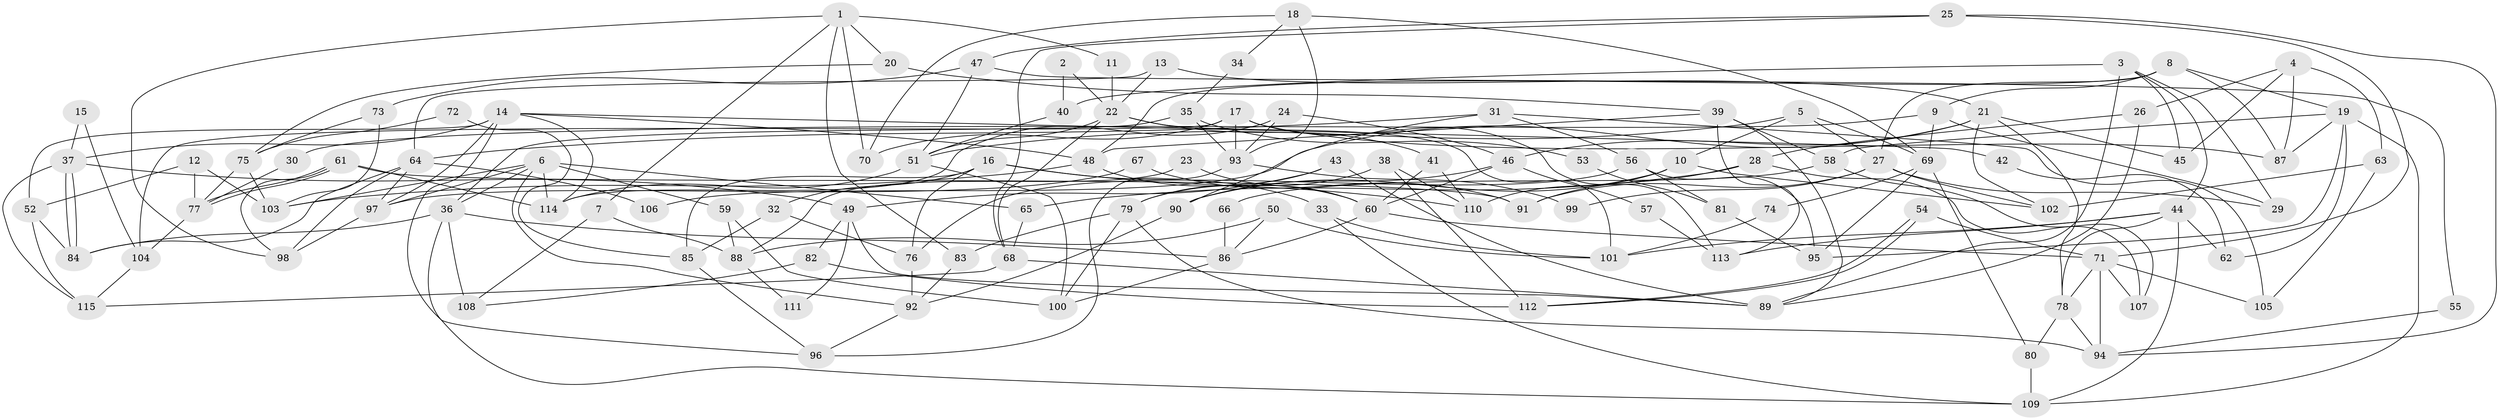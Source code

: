 // Generated by graph-tools (version 1.1) at 2025/11/02/27/25 16:11:24]
// undirected, 115 vertices, 230 edges
graph export_dot {
graph [start="1"]
  node [color=gray90,style=filled];
  1;
  2;
  3;
  4;
  5;
  6;
  7;
  8;
  9;
  10;
  11;
  12;
  13;
  14;
  15;
  16;
  17;
  18;
  19;
  20;
  21;
  22;
  23;
  24;
  25;
  26;
  27;
  28;
  29;
  30;
  31;
  32;
  33;
  34;
  35;
  36;
  37;
  38;
  39;
  40;
  41;
  42;
  43;
  44;
  45;
  46;
  47;
  48;
  49;
  50;
  51;
  52;
  53;
  54;
  55;
  56;
  57;
  58;
  59;
  60;
  61;
  62;
  63;
  64;
  65;
  66;
  67;
  68;
  69;
  70;
  71;
  72;
  73;
  74;
  75;
  76;
  77;
  78;
  79;
  80;
  81;
  82;
  83;
  84;
  85;
  86;
  87;
  88;
  89;
  90;
  91;
  92;
  93;
  94;
  95;
  96;
  97;
  98;
  99;
  100;
  101;
  102;
  103;
  104;
  105;
  106;
  107;
  108;
  109;
  110;
  111;
  112;
  113;
  114;
  115;
  1 -- 70;
  1 -- 20;
  1 -- 7;
  1 -- 11;
  1 -- 83;
  1 -- 98;
  2 -- 22;
  2 -- 40;
  3 -- 44;
  3 -- 89;
  3 -- 29;
  3 -- 40;
  3 -- 45;
  4 -- 45;
  4 -- 26;
  4 -- 63;
  4 -- 87;
  5 -- 10;
  5 -- 51;
  5 -- 27;
  5 -- 69;
  6 -- 114;
  6 -- 92;
  6 -- 36;
  6 -- 59;
  6 -- 65;
  6 -- 97;
  6 -- 103;
  7 -- 88;
  7 -- 108;
  8 -- 87;
  8 -- 9;
  8 -- 19;
  8 -- 27;
  8 -- 48;
  9 -- 69;
  9 -- 29;
  9 -- 30;
  10 -- 102;
  10 -- 110;
  10 -- 90;
  11 -- 22;
  12 -- 103;
  12 -- 77;
  12 -- 52;
  13 -- 22;
  13 -- 64;
  13 -- 21;
  14 -- 52;
  14 -- 114;
  14 -- 37;
  14 -- 42;
  14 -- 48;
  14 -- 96;
  14 -- 97;
  15 -- 37;
  15 -- 104;
  16 -- 33;
  16 -- 32;
  16 -- 76;
  16 -- 85;
  16 -- 110;
  17 -- 87;
  17 -- 104;
  17 -- 70;
  17 -- 93;
  17 -- 113;
  18 -- 69;
  18 -- 93;
  18 -- 34;
  18 -- 70;
  19 -- 109;
  19 -- 58;
  19 -- 62;
  19 -- 87;
  19 -- 95;
  20 -- 75;
  20 -- 39;
  21 -- 78;
  21 -- 45;
  21 -- 46;
  21 -- 102;
  21 -- 106;
  22 -- 68;
  22 -- 41;
  22 -- 51;
  22 -- 101;
  23 -- 88;
  23 -- 60;
  24 -- 46;
  24 -- 93;
  24 -- 114;
  25 -- 94;
  25 -- 68;
  25 -- 47;
  25 -- 71;
  26 -- 89;
  26 -- 28;
  27 -- 29;
  27 -- 91;
  27 -- 99;
  27 -- 102;
  28 -- 91;
  28 -- 107;
  28 -- 65;
  30 -- 77;
  31 -- 64;
  31 -- 90;
  31 -- 56;
  31 -- 105;
  32 -- 85;
  32 -- 76;
  33 -- 101;
  33 -- 109;
  34 -- 35;
  35 -- 93;
  35 -- 36;
  35 -- 53;
  36 -- 84;
  36 -- 86;
  36 -- 108;
  36 -- 109;
  37 -- 84;
  37 -- 84;
  37 -- 49;
  37 -- 115;
  38 -- 112;
  38 -- 79;
  38 -- 110;
  39 -- 89;
  39 -- 48;
  39 -- 58;
  39 -- 113;
  40 -- 51;
  41 -- 110;
  41 -- 60;
  42 -- 62;
  43 -- 89;
  43 -- 79;
  43 -- 49;
  44 -- 78;
  44 -- 113;
  44 -- 62;
  44 -- 101;
  44 -- 109;
  46 -- 60;
  46 -- 57;
  46 -- 90;
  47 -- 51;
  47 -- 55;
  47 -- 73;
  48 -- 60;
  48 -- 103;
  49 -- 82;
  49 -- 89;
  49 -- 111;
  50 -- 101;
  50 -- 86;
  50 -- 88;
  51 -- 114;
  51 -- 100;
  52 -- 84;
  52 -- 115;
  53 -- 81;
  54 -- 112;
  54 -- 112;
  54 -- 71;
  55 -- 94;
  56 -- 95;
  56 -- 76;
  56 -- 81;
  57 -- 113;
  58 -- 66;
  58 -- 107;
  59 -- 100;
  59 -- 88;
  60 -- 71;
  60 -- 86;
  61 -- 98;
  61 -- 77;
  61 -- 77;
  61 -- 91;
  61 -- 114;
  63 -- 102;
  63 -- 105;
  64 -- 97;
  64 -- 98;
  64 -- 84;
  64 -- 106;
  65 -- 68;
  66 -- 86;
  67 -- 91;
  67 -- 97;
  68 -- 115;
  68 -- 89;
  69 -- 80;
  69 -- 74;
  69 -- 95;
  71 -- 105;
  71 -- 78;
  71 -- 94;
  71 -- 107;
  72 -- 75;
  72 -- 85;
  73 -- 103;
  73 -- 75;
  74 -- 101;
  75 -- 103;
  75 -- 77;
  76 -- 92;
  77 -- 104;
  78 -- 94;
  78 -- 80;
  79 -- 83;
  79 -- 100;
  79 -- 94;
  80 -- 109;
  81 -- 95;
  82 -- 108;
  82 -- 112;
  83 -- 92;
  85 -- 96;
  86 -- 100;
  88 -- 111;
  90 -- 92;
  92 -- 96;
  93 -- 96;
  93 -- 99;
  97 -- 98;
  104 -- 115;
}
